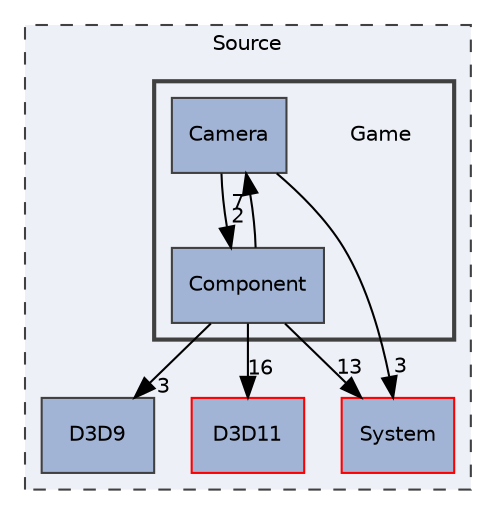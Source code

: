 digraph "C:/Users/shiih/Desktop/kiyosumi/DX11Template/Source/Game"
{
 // LATEX_PDF_SIZE
  edge [fontname="Helvetica",fontsize="10",labelfontname="Helvetica",labelfontsize="10"];
  node [fontname="Helvetica",fontsize="10",shape=record];
  compound=true
  subgraph clusterdir_74389ed8173ad57b461b9d623a1f3867 {
    graph [ bgcolor="#edf0f7", pencolor="grey25", style="filled,dashed,", label="Source", fontname="Helvetica", fontsize="10", URL="dir_74389ed8173ad57b461b9d623a1f3867.html"]
  dir_86602465ad759445696399282595f21f [shape=box, label="System", style="filled,", fillcolor="#a2b4d6", color="red", URL="dir_86602465ad759445696399282595f21f.html"];
  dir_64b7932af7e910a5dab36cb52f15c61f [shape=box, label="D3D9", style="filled,", fillcolor="#a2b4d6", color="grey25", URL="dir_64b7932af7e910a5dab36cb52f15c61f.html"];
  dir_d6f806a0f8acb4e9216b2e39be4b704c [shape=box, label="D3D11", style="filled,", fillcolor="#a2b4d6", color="red", URL="dir_d6f806a0f8acb4e9216b2e39be4b704c.html"];
  subgraph clusterdir_3777292849a1481e53303ca2af78ff89 {
    graph [ bgcolor="#edf0f7", pencolor="grey25", style="filled,bold,", label="", fontname="Helvetica", fontsize="10", URL="dir_3777292849a1481e53303ca2af78ff89.html"]
    dir_3777292849a1481e53303ca2af78ff89 [shape=plaintext, label="Game"];
  dir_c1403a311cad45b8ce53ca54ee5f9482 [shape=box, label="Camera", style="filled,", fillcolor="#a2b4d6", color="grey25", URL="dir_c1403a311cad45b8ce53ca54ee5f9482.html"];
  dir_fb5afee337bf3d39c97008dd8ff1a850 [shape=box, label="Component", style="filled,", fillcolor="#a2b4d6", color="grey25", URL="dir_fb5afee337bf3d39c97008dd8ff1a850.html"];
  }
  }
  dir_c1403a311cad45b8ce53ca54ee5f9482->dir_86602465ad759445696399282595f21f [headlabel="3", labeldistance=1.5 headhref="dir_000000_000025.html"];
  dir_c1403a311cad45b8ce53ca54ee5f9482->dir_fb5afee337bf3d39c97008dd8ff1a850 [headlabel="2", labeldistance=1.5 headhref="dir_000000_000002.html"];
  dir_fb5afee337bf3d39c97008dd8ff1a850->dir_64b7932af7e910a5dab36cb52f15c61f [headlabel="3", labeldistance=1.5 headhref="dir_000002_000004.html"];
  dir_fb5afee337bf3d39c97008dd8ff1a850->dir_d6f806a0f8acb4e9216b2e39be4b704c [headlabel="16", labeldistance=1.5 headhref="dir_000002_000003.html"];
  dir_fb5afee337bf3d39c97008dd8ff1a850->dir_c1403a311cad45b8ce53ca54ee5f9482 [headlabel="7", labeldistance=1.5 headhref="dir_000002_000000.html"];
  dir_fb5afee337bf3d39c97008dd8ff1a850->dir_86602465ad759445696399282595f21f [headlabel="13", labeldistance=1.5 headhref="dir_000002_000025.html"];
}
